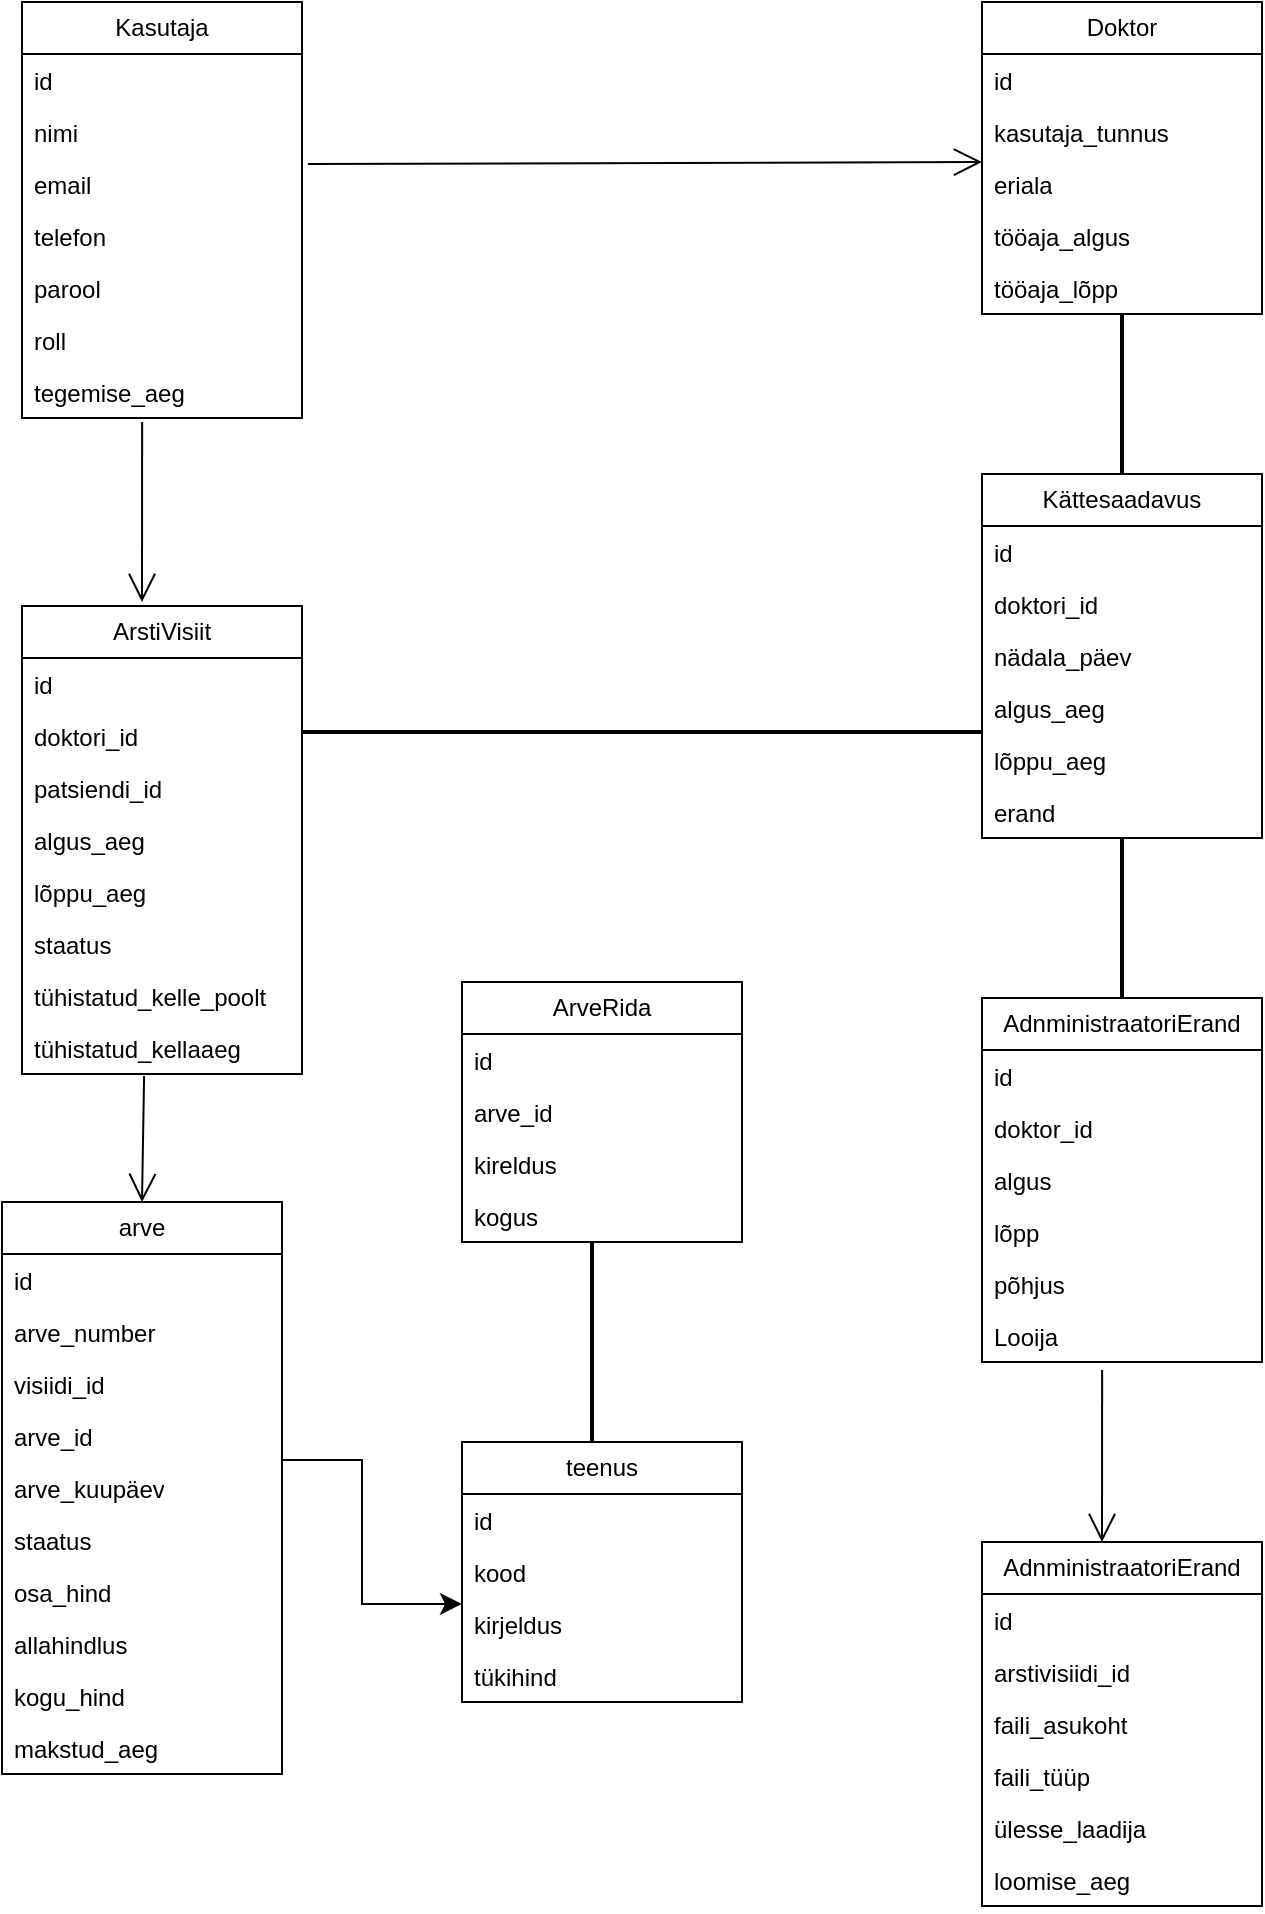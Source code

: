 <mxfile version="28.2.7">
  <diagram name="Page-1" id="FqMf6dSe--LLeaee_Jj1">
    <mxGraphModel grid="1" page="1" gridSize="10" guides="1" tooltips="1" connect="1" arrows="1" fold="1" pageScale="1" pageWidth="850" pageHeight="1100" math="0" shadow="0">
      <root>
        <mxCell id="0" />
        <mxCell id="1" parent="0" />
        <mxCell id="iPaXTop97tGITCKPyEvz-1" value="Kasutaja" style="swimlane;fontStyle=0;childLayout=stackLayout;horizontal=1;startSize=26;fillColor=none;horizontalStack=0;resizeParent=1;resizeParentMax=0;resizeLast=0;collapsible=1;marginBottom=0;whiteSpace=wrap;html=1;" vertex="1" parent="1">
          <mxGeometry x="140" y="40" width="140" height="208" as="geometry" />
        </mxCell>
        <mxCell id="iPaXTop97tGITCKPyEvz-2" value="id" style="text;strokeColor=none;fillColor=none;align=left;verticalAlign=top;spacingLeft=4;spacingRight=4;overflow=hidden;rotatable=0;points=[[0,0.5],[1,0.5]];portConstraint=eastwest;whiteSpace=wrap;html=1;" vertex="1" parent="iPaXTop97tGITCKPyEvz-1">
          <mxGeometry y="26" width="140" height="26" as="geometry" />
        </mxCell>
        <mxCell id="iPaXTop97tGITCKPyEvz-3" value="nimi" style="text;strokeColor=none;fillColor=none;align=left;verticalAlign=top;spacingLeft=4;spacingRight=4;overflow=hidden;rotatable=0;points=[[0,0.5],[1,0.5]];portConstraint=eastwest;whiteSpace=wrap;html=1;" vertex="1" parent="iPaXTop97tGITCKPyEvz-1">
          <mxGeometry y="52" width="140" height="26" as="geometry" />
        </mxCell>
        <mxCell id="iPaXTop97tGITCKPyEvz-4" value="email" style="text;strokeColor=none;fillColor=none;align=left;verticalAlign=top;spacingLeft=4;spacingRight=4;overflow=hidden;rotatable=0;points=[[0,0.5],[1,0.5]];portConstraint=eastwest;whiteSpace=wrap;html=1;" vertex="1" parent="iPaXTop97tGITCKPyEvz-1">
          <mxGeometry y="78" width="140" height="26" as="geometry" />
        </mxCell>
        <mxCell id="iPaXTop97tGITCKPyEvz-5" value="telefon" style="text;strokeColor=none;fillColor=none;align=left;verticalAlign=top;spacingLeft=4;spacingRight=4;overflow=hidden;rotatable=0;points=[[0,0.5],[1,0.5]];portConstraint=eastwest;whiteSpace=wrap;html=1;" vertex="1" parent="iPaXTop97tGITCKPyEvz-1">
          <mxGeometry y="104" width="140" height="26" as="geometry" />
        </mxCell>
        <mxCell id="iPaXTop97tGITCKPyEvz-6" value="parool" style="text;strokeColor=none;fillColor=none;align=left;verticalAlign=top;spacingLeft=4;spacingRight=4;overflow=hidden;rotatable=0;points=[[0,0.5],[1,0.5]];portConstraint=eastwest;whiteSpace=wrap;html=1;" vertex="1" parent="iPaXTop97tGITCKPyEvz-1">
          <mxGeometry y="130" width="140" height="26" as="geometry" />
        </mxCell>
        <mxCell id="iPaXTop97tGITCKPyEvz-7" value="roll" style="text;strokeColor=none;fillColor=none;align=left;verticalAlign=top;spacingLeft=4;spacingRight=4;overflow=hidden;rotatable=0;points=[[0,0.5],[1,0.5]];portConstraint=eastwest;whiteSpace=wrap;html=1;" vertex="1" parent="iPaXTop97tGITCKPyEvz-1">
          <mxGeometry y="156" width="140" height="26" as="geometry" />
        </mxCell>
        <mxCell id="iPaXTop97tGITCKPyEvz-8" value="tegemise_aeg" style="text;strokeColor=none;fillColor=none;align=left;verticalAlign=top;spacingLeft=4;spacingRight=4;overflow=hidden;rotatable=0;points=[[0,0.5],[1,0.5]];portConstraint=eastwest;whiteSpace=wrap;html=1;" vertex="1" parent="iPaXTop97tGITCKPyEvz-1">
          <mxGeometry y="182" width="140" height="26" as="geometry" />
        </mxCell>
        <mxCell id="iPaXTop97tGITCKPyEvz-11" value="Doktor" style="swimlane;fontStyle=0;childLayout=stackLayout;horizontal=1;startSize=26;fillColor=none;horizontalStack=0;resizeParent=1;resizeParentMax=0;resizeLast=0;collapsible=1;marginBottom=0;whiteSpace=wrap;html=1;" vertex="1" parent="1">
          <mxGeometry x="620" y="40" width="140" height="156" as="geometry" />
        </mxCell>
        <mxCell id="iPaXTop97tGITCKPyEvz-12" value="id" style="text;strokeColor=none;fillColor=none;align=left;verticalAlign=top;spacingLeft=4;spacingRight=4;overflow=hidden;rotatable=0;points=[[0,0.5],[1,0.5]];portConstraint=eastwest;whiteSpace=wrap;html=1;" vertex="1" parent="iPaXTop97tGITCKPyEvz-11">
          <mxGeometry y="26" width="140" height="26" as="geometry" />
        </mxCell>
        <mxCell id="iPaXTop97tGITCKPyEvz-13" value="kasutaja_tunnus" style="text;strokeColor=none;fillColor=none;align=left;verticalAlign=top;spacingLeft=4;spacingRight=4;overflow=hidden;rotatable=0;points=[[0,0.5],[1,0.5]];portConstraint=eastwest;whiteSpace=wrap;html=1;" vertex="1" parent="iPaXTop97tGITCKPyEvz-11">
          <mxGeometry y="52" width="140" height="26" as="geometry" />
        </mxCell>
        <mxCell id="iPaXTop97tGITCKPyEvz-14" value="eriala" style="text;strokeColor=none;fillColor=none;align=left;verticalAlign=top;spacingLeft=4;spacingRight=4;overflow=hidden;rotatable=0;points=[[0,0.5],[1,0.5]];portConstraint=eastwest;whiteSpace=wrap;html=1;" vertex="1" parent="iPaXTop97tGITCKPyEvz-11">
          <mxGeometry y="78" width="140" height="26" as="geometry" />
        </mxCell>
        <mxCell id="iPaXTop97tGITCKPyEvz-15" value="tööaja_algus" style="text;strokeColor=none;fillColor=none;align=left;verticalAlign=top;spacingLeft=4;spacingRight=4;overflow=hidden;rotatable=0;points=[[0,0.5],[1,0.5]];portConstraint=eastwest;whiteSpace=wrap;html=1;" vertex="1" parent="iPaXTop97tGITCKPyEvz-11">
          <mxGeometry y="104" width="140" height="26" as="geometry" />
        </mxCell>
        <mxCell id="iPaXTop97tGITCKPyEvz-16" value="tööaja_lõpp" style="text;strokeColor=none;fillColor=none;align=left;verticalAlign=top;spacingLeft=4;spacingRight=4;overflow=hidden;rotatable=0;points=[[0,0.5],[1,0.5]];portConstraint=eastwest;whiteSpace=wrap;html=1;" vertex="1" parent="iPaXTop97tGITCKPyEvz-11">
          <mxGeometry y="130" width="140" height="26" as="geometry" />
        </mxCell>
        <mxCell id="iPaXTop97tGITCKPyEvz-19" value="teenus" style="swimlane;fontStyle=0;childLayout=stackLayout;horizontal=1;startSize=26;fillColor=none;horizontalStack=0;resizeParent=1;resizeParentMax=0;resizeLast=0;collapsible=1;marginBottom=0;whiteSpace=wrap;html=1;" vertex="1" parent="1">
          <mxGeometry x="360" y="760" width="140" height="130" as="geometry" />
        </mxCell>
        <mxCell id="iPaXTop97tGITCKPyEvz-20" value="id" style="text;strokeColor=none;fillColor=none;align=left;verticalAlign=top;spacingLeft=4;spacingRight=4;overflow=hidden;rotatable=0;points=[[0,0.5],[1,0.5]];portConstraint=eastwest;whiteSpace=wrap;html=1;" vertex="1" parent="iPaXTop97tGITCKPyEvz-19">
          <mxGeometry y="26" width="140" height="26" as="geometry" />
        </mxCell>
        <mxCell id="iPaXTop97tGITCKPyEvz-21" value="kood" style="text;strokeColor=none;fillColor=none;align=left;verticalAlign=top;spacingLeft=4;spacingRight=4;overflow=hidden;rotatable=0;points=[[0,0.5],[1,0.5]];portConstraint=eastwest;whiteSpace=wrap;html=1;" vertex="1" parent="iPaXTop97tGITCKPyEvz-19">
          <mxGeometry y="52" width="140" height="26" as="geometry" />
        </mxCell>
        <mxCell id="iPaXTop97tGITCKPyEvz-22" value="kirjeldus" style="text;strokeColor=none;fillColor=none;align=left;verticalAlign=top;spacingLeft=4;spacingRight=4;overflow=hidden;rotatable=0;points=[[0,0.5],[1,0.5]];portConstraint=eastwest;whiteSpace=wrap;html=1;" vertex="1" parent="iPaXTop97tGITCKPyEvz-19">
          <mxGeometry y="78" width="140" height="26" as="geometry" />
        </mxCell>
        <mxCell id="iPaXTop97tGITCKPyEvz-23" value="tükihind" style="text;strokeColor=none;fillColor=none;align=left;verticalAlign=top;spacingLeft=4;spacingRight=4;overflow=hidden;rotatable=0;points=[[0,0.5],[1,0.5]];portConstraint=eastwest;whiteSpace=wrap;html=1;" vertex="1" parent="iPaXTop97tGITCKPyEvz-19">
          <mxGeometry y="104" width="140" height="26" as="geometry" />
        </mxCell>
        <mxCell id="iPaXTop97tGITCKPyEvz-27" value="AdnministraatoriErand" style="swimlane;fontStyle=0;childLayout=stackLayout;horizontal=1;startSize=26;fillColor=none;horizontalStack=0;resizeParent=1;resizeParentMax=0;resizeLast=0;collapsible=1;marginBottom=0;whiteSpace=wrap;html=1;" vertex="1" parent="1">
          <mxGeometry x="620" y="538" width="140" height="182" as="geometry" />
        </mxCell>
        <mxCell id="iPaXTop97tGITCKPyEvz-28" value="id" style="text;strokeColor=none;fillColor=none;align=left;verticalAlign=top;spacingLeft=4;spacingRight=4;overflow=hidden;rotatable=0;points=[[0,0.5],[1,0.5]];portConstraint=eastwest;whiteSpace=wrap;html=1;" vertex="1" parent="iPaXTop97tGITCKPyEvz-27">
          <mxGeometry y="26" width="140" height="26" as="geometry" />
        </mxCell>
        <mxCell id="iPaXTop97tGITCKPyEvz-29" value="doktor_id" style="text;strokeColor=none;fillColor=none;align=left;verticalAlign=top;spacingLeft=4;spacingRight=4;overflow=hidden;rotatable=0;points=[[0,0.5],[1,0.5]];portConstraint=eastwest;whiteSpace=wrap;html=1;" vertex="1" parent="iPaXTop97tGITCKPyEvz-27">
          <mxGeometry y="52" width="140" height="26" as="geometry" />
        </mxCell>
        <mxCell id="iPaXTop97tGITCKPyEvz-30" value="algus" style="text;strokeColor=none;fillColor=none;align=left;verticalAlign=top;spacingLeft=4;spacingRight=4;overflow=hidden;rotatable=0;points=[[0,0.5],[1,0.5]];portConstraint=eastwest;whiteSpace=wrap;html=1;" vertex="1" parent="iPaXTop97tGITCKPyEvz-27">
          <mxGeometry y="78" width="140" height="26" as="geometry" />
        </mxCell>
        <mxCell id="iPaXTop97tGITCKPyEvz-31" value="lõpp" style="text;strokeColor=none;fillColor=none;align=left;verticalAlign=top;spacingLeft=4;spacingRight=4;overflow=hidden;rotatable=0;points=[[0,0.5],[1,0.5]];portConstraint=eastwest;whiteSpace=wrap;html=1;" vertex="1" parent="iPaXTop97tGITCKPyEvz-27">
          <mxGeometry y="104" width="140" height="26" as="geometry" />
        </mxCell>
        <mxCell id="iPaXTop97tGITCKPyEvz-32" value="põhjus" style="text;strokeColor=none;fillColor=none;align=left;verticalAlign=top;spacingLeft=4;spacingRight=4;overflow=hidden;rotatable=0;points=[[0,0.5],[1,0.5]];portConstraint=eastwest;whiteSpace=wrap;html=1;" vertex="1" parent="iPaXTop97tGITCKPyEvz-27">
          <mxGeometry y="130" width="140" height="26" as="geometry" />
        </mxCell>
        <mxCell id="iPaXTop97tGITCKPyEvz-33" value="Looija" style="text;strokeColor=none;fillColor=none;align=left;verticalAlign=top;spacingLeft=4;spacingRight=4;overflow=hidden;rotatable=0;points=[[0,0.5],[1,0.5]];portConstraint=eastwest;whiteSpace=wrap;html=1;" vertex="1" parent="iPaXTop97tGITCKPyEvz-27">
          <mxGeometry y="156" width="140" height="26" as="geometry" />
        </mxCell>
        <mxCell id="iPaXTop97tGITCKPyEvz-35" value="arve" style="swimlane;fontStyle=0;childLayout=stackLayout;horizontal=1;startSize=26;fillColor=none;horizontalStack=0;resizeParent=1;resizeParentMax=0;resizeLast=0;collapsible=1;marginBottom=0;whiteSpace=wrap;html=1;" vertex="1" parent="1">
          <mxGeometry x="130" y="640" width="140" height="286" as="geometry" />
        </mxCell>
        <mxCell id="iPaXTop97tGITCKPyEvz-36" value="id" style="text;strokeColor=none;fillColor=none;align=left;verticalAlign=top;spacingLeft=4;spacingRight=4;overflow=hidden;rotatable=0;points=[[0,0.5],[1,0.5]];portConstraint=eastwest;whiteSpace=wrap;html=1;" vertex="1" parent="iPaXTop97tGITCKPyEvz-35">
          <mxGeometry y="26" width="140" height="26" as="geometry" />
        </mxCell>
        <mxCell id="iPaXTop97tGITCKPyEvz-37" value="arve_number" style="text;strokeColor=none;fillColor=none;align=left;verticalAlign=top;spacingLeft=4;spacingRight=4;overflow=hidden;rotatable=0;points=[[0,0.5],[1,0.5]];portConstraint=eastwest;whiteSpace=wrap;html=1;" vertex="1" parent="iPaXTop97tGITCKPyEvz-35">
          <mxGeometry y="52" width="140" height="26" as="geometry" />
        </mxCell>
        <mxCell id="iPaXTop97tGITCKPyEvz-38" value="visiidi_id" style="text;strokeColor=none;fillColor=none;align=left;verticalAlign=top;spacingLeft=4;spacingRight=4;overflow=hidden;rotatable=0;points=[[0,0.5],[1,0.5]];portConstraint=eastwest;whiteSpace=wrap;html=1;" vertex="1" parent="iPaXTop97tGITCKPyEvz-35">
          <mxGeometry y="78" width="140" height="26" as="geometry" />
        </mxCell>
        <mxCell id="iPaXTop97tGITCKPyEvz-39" value="arve_id" style="text;strokeColor=none;fillColor=none;align=left;verticalAlign=top;spacingLeft=4;spacingRight=4;overflow=hidden;rotatable=0;points=[[0,0.5],[1,0.5]];portConstraint=eastwest;whiteSpace=wrap;html=1;" vertex="1" parent="iPaXTop97tGITCKPyEvz-35">
          <mxGeometry y="104" width="140" height="26" as="geometry" />
        </mxCell>
        <mxCell id="iPaXTop97tGITCKPyEvz-40" value="arve_kuupäev" style="text;strokeColor=none;fillColor=none;align=left;verticalAlign=top;spacingLeft=4;spacingRight=4;overflow=hidden;rotatable=0;points=[[0,0.5],[1,0.5]];portConstraint=eastwest;whiteSpace=wrap;html=1;" vertex="1" parent="iPaXTop97tGITCKPyEvz-35">
          <mxGeometry y="130" width="140" height="26" as="geometry" />
        </mxCell>
        <mxCell id="iPaXTop97tGITCKPyEvz-41" value="staatus" style="text;strokeColor=none;fillColor=none;align=left;verticalAlign=top;spacingLeft=4;spacingRight=4;overflow=hidden;rotatable=0;points=[[0,0.5],[1,0.5]];portConstraint=eastwest;whiteSpace=wrap;html=1;" vertex="1" parent="iPaXTop97tGITCKPyEvz-35">
          <mxGeometry y="156" width="140" height="26" as="geometry" />
        </mxCell>
        <mxCell id="iPaXTop97tGITCKPyEvz-42" value="osa_hind" style="text;strokeColor=none;fillColor=none;align=left;verticalAlign=top;spacingLeft=4;spacingRight=4;overflow=hidden;rotatable=0;points=[[0,0.5],[1,0.5]];portConstraint=eastwest;whiteSpace=wrap;html=1;" vertex="1" parent="iPaXTop97tGITCKPyEvz-35">
          <mxGeometry y="182" width="140" height="26" as="geometry" />
        </mxCell>
        <mxCell id="iPaXTop97tGITCKPyEvz-77" value="allahindlus" style="text;strokeColor=none;fillColor=none;align=left;verticalAlign=top;spacingLeft=4;spacingRight=4;overflow=hidden;rotatable=0;points=[[0,0.5],[1,0.5]];portConstraint=eastwest;whiteSpace=wrap;html=1;" vertex="1" parent="iPaXTop97tGITCKPyEvz-35">
          <mxGeometry y="208" width="140" height="26" as="geometry" />
        </mxCell>
        <mxCell id="iPaXTop97tGITCKPyEvz-78" value="kogu_hind" style="text;strokeColor=none;fillColor=none;align=left;verticalAlign=top;spacingLeft=4;spacingRight=4;overflow=hidden;rotatable=0;points=[[0,0.5],[1,0.5]];portConstraint=eastwest;whiteSpace=wrap;html=1;" vertex="1" parent="iPaXTop97tGITCKPyEvz-35">
          <mxGeometry y="234" width="140" height="26" as="geometry" />
        </mxCell>
        <mxCell id="iPaXTop97tGITCKPyEvz-79" value="makstud_aeg" style="text;strokeColor=none;fillColor=none;align=left;verticalAlign=top;spacingLeft=4;spacingRight=4;overflow=hidden;rotatable=0;points=[[0,0.5],[1,0.5]];portConstraint=eastwest;whiteSpace=wrap;html=1;" vertex="1" parent="iPaXTop97tGITCKPyEvz-35">
          <mxGeometry y="260" width="140" height="26" as="geometry" />
        </mxCell>
        <mxCell id="iPaXTop97tGITCKPyEvz-43" value="ArveRida" style="swimlane;fontStyle=0;childLayout=stackLayout;horizontal=1;startSize=26;fillColor=none;horizontalStack=0;resizeParent=1;resizeParentMax=0;resizeLast=0;collapsible=1;marginBottom=0;whiteSpace=wrap;html=1;" vertex="1" parent="1">
          <mxGeometry x="360" y="530" width="140" height="130" as="geometry" />
        </mxCell>
        <mxCell id="iPaXTop97tGITCKPyEvz-44" value="id" style="text;strokeColor=none;fillColor=none;align=left;verticalAlign=top;spacingLeft=4;spacingRight=4;overflow=hidden;rotatable=0;points=[[0,0.5],[1,0.5]];portConstraint=eastwest;whiteSpace=wrap;html=1;" vertex="1" parent="iPaXTop97tGITCKPyEvz-43">
          <mxGeometry y="26" width="140" height="26" as="geometry" />
        </mxCell>
        <mxCell id="iPaXTop97tGITCKPyEvz-45" value="arve_id" style="text;strokeColor=none;fillColor=none;align=left;verticalAlign=top;spacingLeft=4;spacingRight=4;overflow=hidden;rotatable=0;points=[[0,0.5],[1,0.5]];portConstraint=eastwest;whiteSpace=wrap;html=1;" vertex="1" parent="iPaXTop97tGITCKPyEvz-43">
          <mxGeometry y="52" width="140" height="26" as="geometry" />
        </mxCell>
        <mxCell id="iPaXTop97tGITCKPyEvz-46" value="kireldus" style="text;strokeColor=none;fillColor=none;align=left;verticalAlign=top;spacingLeft=4;spacingRight=4;overflow=hidden;rotatable=0;points=[[0,0.5],[1,0.5]];portConstraint=eastwest;whiteSpace=wrap;html=1;" vertex="1" parent="iPaXTop97tGITCKPyEvz-43">
          <mxGeometry y="78" width="140" height="26" as="geometry" />
        </mxCell>
        <mxCell id="iPaXTop97tGITCKPyEvz-47" value="kogus" style="text;strokeColor=none;fillColor=none;align=left;verticalAlign=top;spacingLeft=4;spacingRight=4;overflow=hidden;rotatable=0;points=[[0,0.5],[1,0.5]];portConstraint=eastwest;whiteSpace=wrap;html=1;" vertex="1" parent="iPaXTop97tGITCKPyEvz-43">
          <mxGeometry y="104" width="140" height="26" as="geometry" />
        </mxCell>
        <mxCell id="iPaXTop97tGITCKPyEvz-51" value="Kättesaadavus" style="swimlane;fontStyle=0;childLayout=stackLayout;horizontal=1;startSize=26;fillColor=none;horizontalStack=0;resizeParent=1;resizeParentMax=0;resizeLast=0;collapsible=1;marginBottom=0;whiteSpace=wrap;html=1;" vertex="1" parent="1">
          <mxGeometry x="620" y="276" width="140" height="182" as="geometry" />
        </mxCell>
        <mxCell id="iPaXTop97tGITCKPyEvz-52" value="id" style="text;strokeColor=none;fillColor=none;align=left;verticalAlign=top;spacingLeft=4;spacingRight=4;overflow=hidden;rotatable=0;points=[[0,0.5],[1,0.5]];portConstraint=eastwest;whiteSpace=wrap;html=1;" vertex="1" parent="iPaXTop97tGITCKPyEvz-51">
          <mxGeometry y="26" width="140" height="26" as="geometry" />
        </mxCell>
        <mxCell id="iPaXTop97tGITCKPyEvz-53" value="doktori_id" style="text;strokeColor=none;fillColor=none;align=left;verticalAlign=top;spacingLeft=4;spacingRight=4;overflow=hidden;rotatable=0;points=[[0,0.5],[1,0.5]];portConstraint=eastwest;whiteSpace=wrap;html=1;" vertex="1" parent="iPaXTop97tGITCKPyEvz-51">
          <mxGeometry y="52" width="140" height="26" as="geometry" />
        </mxCell>
        <mxCell id="iPaXTop97tGITCKPyEvz-54" value="nädala_päev" style="text;strokeColor=none;fillColor=none;align=left;verticalAlign=top;spacingLeft=4;spacingRight=4;overflow=hidden;rotatable=0;points=[[0,0.5],[1,0.5]];portConstraint=eastwest;whiteSpace=wrap;html=1;" vertex="1" parent="iPaXTop97tGITCKPyEvz-51">
          <mxGeometry y="78" width="140" height="26" as="geometry" />
        </mxCell>
        <mxCell id="iPaXTop97tGITCKPyEvz-55" value="algus_aeg" style="text;strokeColor=none;fillColor=none;align=left;verticalAlign=top;spacingLeft=4;spacingRight=4;overflow=hidden;rotatable=0;points=[[0,0.5],[1,0.5]];portConstraint=eastwest;whiteSpace=wrap;html=1;" vertex="1" parent="iPaXTop97tGITCKPyEvz-51">
          <mxGeometry y="104" width="140" height="26" as="geometry" />
        </mxCell>
        <mxCell id="iPaXTop97tGITCKPyEvz-56" value="lõppu_aeg" style="text;strokeColor=none;fillColor=none;align=left;verticalAlign=top;spacingLeft=4;spacingRight=4;overflow=hidden;rotatable=0;points=[[0,0.5],[1,0.5]];portConstraint=eastwest;whiteSpace=wrap;html=1;" vertex="1" parent="iPaXTop97tGITCKPyEvz-51">
          <mxGeometry y="130" width="140" height="26" as="geometry" />
        </mxCell>
        <mxCell id="iPaXTop97tGITCKPyEvz-57" value="erand" style="text;strokeColor=none;fillColor=none;align=left;verticalAlign=top;spacingLeft=4;spacingRight=4;overflow=hidden;rotatable=0;points=[[0,0.5],[1,0.5]];portConstraint=eastwest;whiteSpace=wrap;html=1;" vertex="1" parent="iPaXTop97tGITCKPyEvz-51">
          <mxGeometry y="156" width="140" height="26" as="geometry" />
        </mxCell>
        <mxCell id="iPaXTop97tGITCKPyEvz-59" value="ArstiVisiit" style="swimlane;fontStyle=0;childLayout=stackLayout;horizontal=1;startSize=26;fillColor=none;horizontalStack=0;resizeParent=1;resizeParentMax=0;resizeLast=0;collapsible=1;marginBottom=0;whiteSpace=wrap;html=1;" vertex="1" parent="1">
          <mxGeometry x="140" y="342" width="140" height="234" as="geometry" />
        </mxCell>
        <mxCell id="iPaXTop97tGITCKPyEvz-60" value="id" style="text;strokeColor=none;fillColor=none;align=left;verticalAlign=top;spacingLeft=4;spacingRight=4;overflow=hidden;rotatable=0;points=[[0,0.5],[1,0.5]];portConstraint=eastwest;whiteSpace=wrap;html=1;" vertex="1" parent="iPaXTop97tGITCKPyEvz-59">
          <mxGeometry y="26" width="140" height="26" as="geometry" />
        </mxCell>
        <mxCell id="iPaXTop97tGITCKPyEvz-61" value="doktori_id" style="text;strokeColor=none;fillColor=none;align=left;verticalAlign=top;spacingLeft=4;spacingRight=4;overflow=hidden;rotatable=0;points=[[0,0.5],[1,0.5]];portConstraint=eastwest;whiteSpace=wrap;html=1;" vertex="1" parent="iPaXTop97tGITCKPyEvz-59">
          <mxGeometry y="52" width="140" height="26" as="geometry" />
        </mxCell>
        <mxCell id="iPaXTop97tGITCKPyEvz-62" value="patsiendi_id" style="text;strokeColor=none;fillColor=none;align=left;verticalAlign=top;spacingLeft=4;spacingRight=4;overflow=hidden;rotatable=0;points=[[0,0.5],[1,0.5]];portConstraint=eastwest;whiteSpace=wrap;html=1;" vertex="1" parent="iPaXTop97tGITCKPyEvz-59">
          <mxGeometry y="78" width="140" height="26" as="geometry" />
        </mxCell>
        <mxCell id="iPaXTop97tGITCKPyEvz-63" value="algus_aeg" style="text;strokeColor=none;fillColor=none;align=left;verticalAlign=top;spacingLeft=4;spacingRight=4;overflow=hidden;rotatable=0;points=[[0,0.5],[1,0.5]];portConstraint=eastwest;whiteSpace=wrap;html=1;" vertex="1" parent="iPaXTop97tGITCKPyEvz-59">
          <mxGeometry y="104" width="140" height="26" as="geometry" />
        </mxCell>
        <mxCell id="iPaXTop97tGITCKPyEvz-64" value="lõppu_aeg" style="text;strokeColor=none;fillColor=none;align=left;verticalAlign=top;spacingLeft=4;spacingRight=4;overflow=hidden;rotatable=0;points=[[0,0.5],[1,0.5]];portConstraint=eastwest;whiteSpace=wrap;html=1;" vertex="1" parent="iPaXTop97tGITCKPyEvz-59">
          <mxGeometry y="130" width="140" height="26" as="geometry" />
        </mxCell>
        <mxCell id="iPaXTop97tGITCKPyEvz-65" value="staatus" style="text;strokeColor=none;fillColor=none;align=left;verticalAlign=top;spacingLeft=4;spacingRight=4;overflow=hidden;rotatable=0;points=[[0,0.5],[1,0.5]];portConstraint=eastwest;whiteSpace=wrap;html=1;" vertex="1" parent="iPaXTop97tGITCKPyEvz-59">
          <mxGeometry y="156" width="140" height="26" as="geometry" />
        </mxCell>
        <mxCell id="iPaXTop97tGITCKPyEvz-66" value="tühistatud_kelle_poolt" style="text;strokeColor=none;fillColor=none;align=left;verticalAlign=top;spacingLeft=4;spacingRight=4;overflow=hidden;rotatable=0;points=[[0,0.5],[1,0.5]];portConstraint=eastwest;whiteSpace=wrap;html=1;" vertex="1" parent="iPaXTop97tGITCKPyEvz-59">
          <mxGeometry y="182" width="140" height="26" as="geometry" />
        </mxCell>
        <mxCell id="iPaXTop97tGITCKPyEvz-69" value="tühistatud_kellaaeg" style="text;strokeColor=none;fillColor=none;align=left;verticalAlign=top;spacingLeft=4;spacingRight=4;overflow=hidden;rotatable=0;points=[[0,0.5],[1,0.5]];portConstraint=eastwest;whiteSpace=wrap;html=1;" vertex="1" parent="iPaXTop97tGITCKPyEvz-59">
          <mxGeometry y="208" width="140" height="26" as="geometry" />
        </mxCell>
        <mxCell id="iPaXTop97tGITCKPyEvz-70" value="AdnministraatoriErand" style="swimlane;fontStyle=0;childLayout=stackLayout;horizontal=1;startSize=26;fillColor=none;horizontalStack=0;resizeParent=1;resizeParentMax=0;resizeLast=0;collapsible=1;marginBottom=0;whiteSpace=wrap;html=1;" vertex="1" parent="1">
          <mxGeometry x="620" y="810" width="140" height="182" as="geometry">
            <mxRectangle x="610" y="760" width="160" height="30" as="alternateBounds" />
          </mxGeometry>
        </mxCell>
        <mxCell id="iPaXTop97tGITCKPyEvz-71" value="id" style="text;strokeColor=none;fillColor=none;align=left;verticalAlign=top;spacingLeft=4;spacingRight=4;overflow=hidden;rotatable=0;points=[[0,0.5],[1,0.5]];portConstraint=eastwest;whiteSpace=wrap;html=1;" vertex="1" parent="iPaXTop97tGITCKPyEvz-70">
          <mxGeometry y="26" width="140" height="26" as="geometry" />
        </mxCell>
        <mxCell id="iPaXTop97tGITCKPyEvz-72" value="arstivisiidi_id" style="text;strokeColor=none;fillColor=none;align=left;verticalAlign=top;spacingLeft=4;spacingRight=4;overflow=hidden;rotatable=0;points=[[0,0.5],[1,0.5]];portConstraint=eastwest;whiteSpace=wrap;html=1;" vertex="1" parent="iPaXTop97tGITCKPyEvz-70">
          <mxGeometry y="52" width="140" height="26" as="geometry" />
        </mxCell>
        <mxCell id="iPaXTop97tGITCKPyEvz-73" value="faili_asukoht" style="text;strokeColor=none;fillColor=none;align=left;verticalAlign=top;spacingLeft=4;spacingRight=4;overflow=hidden;rotatable=0;points=[[0,0.5],[1,0.5]];portConstraint=eastwest;whiteSpace=wrap;html=1;" vertex="1" parent="iPaXTop97tGITCKPyEvz-70">
          <mxGeometry y="78" width="140" height="26" as="geometry" />
        </mxCell>
        <mxCell id="iPaXTop97tGITCKPyEvz-74" value="faili_tüüp" style="text;strokeColor=none;fillColor=none;align=left;verticalAlign=top;spacingLeft=4;spacingRight=4;overflow=hidden;rotatable=0;points=[[0,0.5],[1,0.5]];portConstraint=eastwest;whiteSpace=wrap;html=1;" vertex="1" parent="iPaXTop97tGITCKPyEvz-70">
          <mxGeometry y="104" width="140" height="26" as="geometry" />
        </mxCell>
        <mxCell id="iPaXTop97tGITCKPyEvz-75" value="ülesse_laadija" style="text;strokeColor=none;fillColor=none;align=left;verticalAlign=top;spacingLeft=4;spacingRight=4;overflow=hidden;rotatable=0;points=[[0,0.5],[1,0.5]];portConstraint=eastwest;whiteSpace=wrap;html=1;" vertex="1" parent="iPaXTop97tGITCKPyEvz-70">
          <mxGeometry y="130" width="140" height="26" as="geometry" />
        </mxCell>
        <mxCell id="iPaXTop97tGITCKPyEvz-76" value="loomise_aeg" style="text;strokeColor=none;fillColor=none;align=left;verticalAlign=top;spacingLeft=4;spacingRight=4;overflow=hidden;rotatable=0;points=[[0,0.5],[1,0.5]];portConstraint=eastwest;whiteSpace=wrap;html=1;" vertex="1" parent="iPaXTop97tGITCKPyEvz-70">
          <mxGeometry y="156" width="140" height="26" as="geometry" />
        </mxCell>
        <mxCell id="iPaXTop97tGITCKPyEvz-81" value="" style="edgeStyle=elbowEdgeStyle;elbow=horizontal;endArrow=classic;html=1;curved=0;rounded=0;endSize=8;startSize=8;exitX=1;exitY=-0.038;exitDx=0;exitDy=0;exitPerimeter=0;entryX=0;entryY=1.115;entryDx=0;entryDy=0;entryPerimeter=0;" edge="1" parent="1" source="iPaXTop97tGITCKPyEvz-40" target="iPaXTop97tGITCKPyEvz-21">
          <mxGeometry width="50" height="50" relative="1" as="geometry">
            <mxPoint x="380" y="540" as="sourcePoint" />
            <mxPoint x="430" y="490" as="targetPoint" />
            <Array as="points">
              <mxPoint x="310" y="780" />
            </Array>
          </mxGeometry>
        </mxCell>
        <mxCell id="iPaXTop97tGITCKPyEvz-82" value="" style="line;strokeWidth=2;direction=south;html=1;" vertex="1" parent="1">
          <mxGeometry x="420" y="660" width="10" height="100" as="geometry" />
        </mxCell>
        <mxCell id="iPaXTop97tGITCKPyEvz-83" value="" style="endArrow=open;endFill=1;endSize=12;html=1;rounded=0;entryX=0.5;entryY=0;entryDx=0;entryDy=0;exitX=0.436;exitY=1.038;exitDx=0;exitDy=0;exitPerimeter=0;" edge="1" parent="1" source="iPaXTop97tGITCKPyEvz-69" target="iPaXTop97tGITCKPyEvz-35">
          <mxGeometry width="160" relative="1" as="geometry">
            <mxPoint x="330" y="520" as="sourcePoint" />
            <mxPoint x="490" y="520" as="targetPoint" />
          </mxGeometry>
        </mxCell>
        <mxCell id="iPaXTop97tGITCKPyEvz-84" value="" style="endArrow=open;endFill=1;endSize=12;html=1;rounded=0;exitX=0.429;exitY=1.077;exitDx=0;exitDy=0;exitPerimeter=0;" edge="1" parent="1" source="iPaXTop97tGITCKPyEvz-8">
          <mxGeometry width="160" relative="1" as="geometry">
            <mxPoint x="200" y="280" as="sourcePoint" />
            <mxPoint x="200" y="340" as="targetPoint" />
          </mxGeometry>
        </mxCell>
        <mxCell id="iPaXTop97tGITCKPyEvz-85" value="" style="endArrow=open;endFill=1;endSize=12;html=1;rounded=0;exitX=1.021;exitY=0.115;exitDx=0;exitDy=0;exitPerimeter=0;entryX=0;entryY=0.077;entryDx=0;entryDy=0;entryPerimeter=0;" edge="1" parent="1" source="iPaXTop97tGITCKPyEvz-4" target="iPaXTop97tGITCKPyEvz-14">
          <mxGeometry width="160" relative="1" as="geometry">
            <mxPoint x="210" y="260" as="sourcePoint" />
            <mxPoint x="210" y="350" as="targetPoint" />
          </mxGeometry>
        </mxCell>
        <mxCell id="iPaXTop97tGITCKPyEvz-86" value="" style="line;strokeWidth=2;direction=south;html=1;" vertex="1" parent="1">
          <mxGeometry x="685" y="196" width="10" height="80" as="geometry" />
        </mxCell>
        <mxCell id="iPaXTop97tGITCKPyEvz-87" value="" style="line;strokeWidth=2;direction=south;html=1;" vertex="1" parent="1">
          <mxGeometry x="685" y="458" width="10" height="80" as="geometry" />
        </mxCell>
        <mxCell id="iPaXTop97tGITCKPyEvz-88" value="" style="endArrow=open;endFill=1;endSize=12;html=1;rounded=0;exitX=0.429;exitY=1.154;exitDx=0;exitDy=0;exitPerimeter=0;" edge="1" parent="1" source="iPaXTop97tGITCKPyEvz-33">
          <mxGeometry width="160" relative="1" as="geometry">
            <mxPoint x="671" y="770" as="sourcePoint" />
            <mxPoint x="680" y="810" as="targetPoint" />
          </mxGeometry>
        </mxCell>
        <mxCell id="iPaXTop97tGITCKPyEvz-89" value="" style="line;strokeWidth=2;html=1;" vertex="1" parent="1">
          <mxGeometry x="280" y="400" width="340" height="10" as="geometry" />
        </mxCell>
      </root>
    </mxGraphModel>
  </diagram>
</mxfile>
